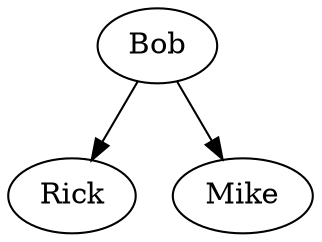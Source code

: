 digraph contacts {
    N1[label="Bob"];
    N2[label="Rick"];
    N3[label="Mike"];
    N1->N2[label=""];
    N1->N3[label=""];
}
